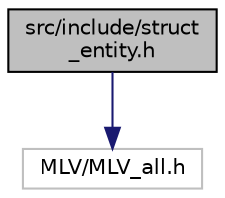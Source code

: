 digraph "src/include/struct_entity.h"
{
 // LATEX_PDF_SIZE
  edge [fontname="Helvetica",fontsize="10",labelfontname="Helvetica",labelfontsize="10"];
  node [fontname="Helvetica",fontsize="10",shape=record];
  Node1 [label="src/include/struct\l_entity.h",height=0.2,width=0.4,color="black", fillcolor="grey75", style="filled", fontcolor="black",tooltip="contains all the structure of the game"];
  Node1 -> Node2 [color="midnightblue",fontsize="10",style="solid",fontname="Helvetica"];
  Node2 [label="MLV/MLV_all.h",height=0.2,width=0.4,color="grey75", fillcolor="white", style="filled",tooltip=" "];
}
